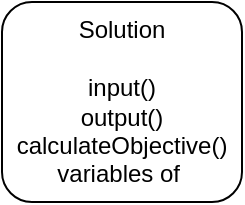<mxfile version="14.8.2" type="device"><diagram id="LyJvnyJHLCzcIJJe7JIw" name="Page-1"><mxGraphModel dx="1038" dy="547" grid="1" gridSize="10" guides="1" tooltips="1" connect="1" arrows="1" fold="1" page="1" pageScale="1" pageWidth="850" pageHeight="1100" math="0" shadow="0"><root><mxCell id="0"/><mxCell id="1" parent="0"/><mxCell id="WGAHK_p-dGU4WUVVzPtc-1" value="Solution&lt;br&gt;&lt;br&gt;input()&lt;br&gt;output()&lt;br&gt;calculateObjective()&lt;br&gt;variables of&amp;nbsp;" style="rounded=1;whiteSpace=wrap;html=1;" vertex="1" parent="1"><mxGeometry x="370" y="150" width="120" height="100" as="geometry"/></mxCell></root></mxGraphModel></diagram></mxfile>